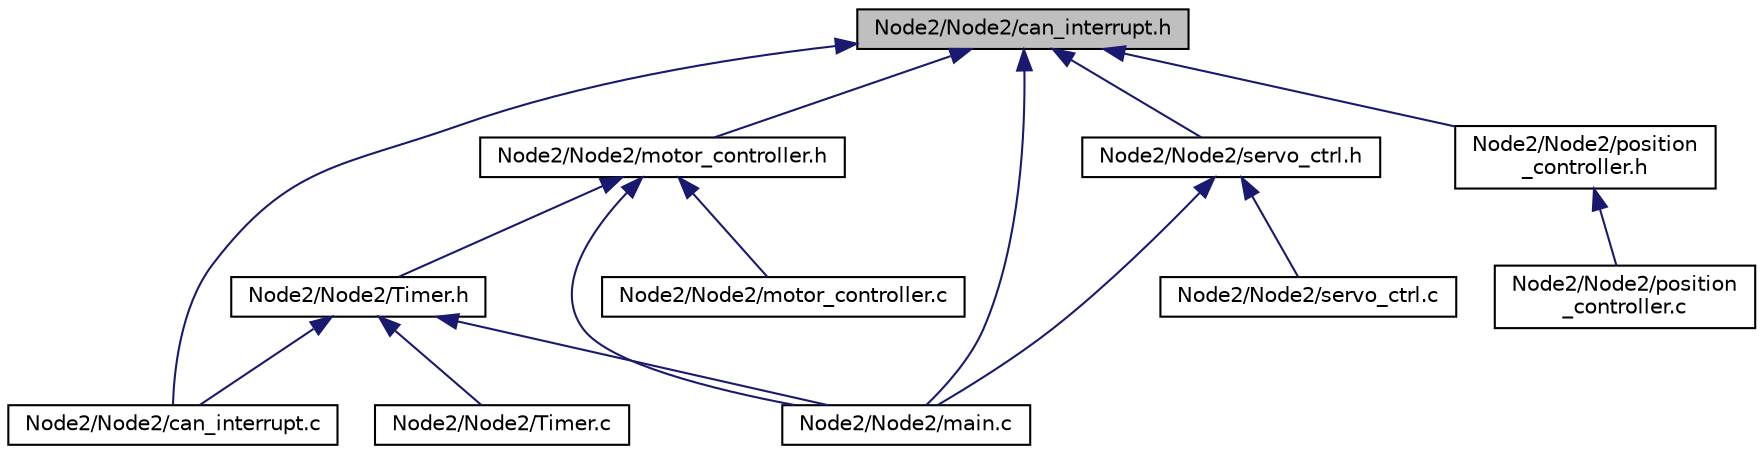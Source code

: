 digraph "Node2/Node2/can_interrupt.h"
{
  edge [fontname="Helvetica",fontsize="10",labelfontname="Helvetica",labelfontsize="10"];
  node [fontname="Helvetica",fontsize="10",shape=record];
  Node2 [label="Node2/Node2/can_interrupt.h",height=0.2,width=0.4,color="black", fillcolor="grey75", style="filled", fontcolor="black"];
  Node2 -> Node3 [dir="back",color="midnightblue",fontsize="10",style="solid",fontname="Helvetica"];
  Node3 [label="Node2/Node2/can_interrupt.c",height=0.2,width=0.4,color="black", fillcolor="white", style="filled",URL="$can__interrupt_8c_source.html"];
  Node2 -> Node4 [dir="back",color="midnightblue",fontsize="10",style="solid",fontname="Helvetica"];
  Node4 [label="Node2/Node2/motor_controller.h",height=0.2,width=0.4,color="black", fillcolor="white", style="filled",URL="$motor__controller_8h.html",tooltip="Library for using motor controller. "];
  Node4 -> Node5 [dir="back",color="midnightblue",fontsize="10",style="solid",fontname="Helvetica"];
  Node5 [label="Node2/Node2/Timer.h",height=0.2,width=0.4,color="black", fillcolor="white", style="filled",URL="$Timer_8h.html",tooltip="Library for using timers. "];
  Node5 -> Node3 [dir="back",color="midnightblue",fontsize="10",style="solid",fontname="Helvetica"];
  Node5 -> Node6 [dir="back",color="midnightblue",fontsize="10",style="solid",fontname="Helvetica"];
  Node6 [label="Node2/Node2/main.c",height=0.2,width=0.4,color="black", fillcolor="white", style="filled",URL="$Node2_2Node2_2main_8c_source.html"];
  Node5 -> Node7 [dir="back",color="midnightblue",fontsize="10",style="solid",fontname="Helvetica"];
  Node7 [label="Node2/Node2/Timer.c",height=0.2,width=0.4,color="black", fillcolor="white", style="filled",URL="$Timer_8c_source.html"];
  Node4 -> Node6 [dir="back",color="midnightblue",fontsize="10",style="solid",fontname="Helvetica"];
  Node4 -> Node8 [dir="back",color="midnightblue",fontsize="10",style="solid",fontname="Helvetica"];
  Node8 [label="Node2/Node2/motor_controller.c",height=0.2,width=0.4,color="black", fillcolor="white", style="filled",URL="$motor__controller_8c_source.html"];
  Node2 -> Node6 [dir="back",color="midnightblue",fontsize="10",style="solid",fontname="Helvetica"];
  Node2 -> Node9 [dir="back",color="midnightblue",fontsize="10",style="solid",fontname="Helvetica"];
  Node9 [label="Node2/Node2/servo_ctrl.h",height=0.2,width=0.4,color="black", fillcolor="white", style="filled",URL="$servo__ctrl_8h.html",tooltip="Library for using servo motor. "];
  Node9 -> Node6 [dir="back",color="midnightblue",fontsize="10",style="solid",fontname="Helvetica"];
  Node9 -> Node10 [dir="back",color="midnightblue",fontsize="10",style="solid",fontname="Helvetica"];
  Node10 [label="Node2/Node2/servo_ctrl.c",height=0.2,width=0.4,color="black", fillcolor="white", style="filled",URL="$servo__ctrl_8c_source.html"];
  Node2 -> Node11 [dir="back",color="midnightblue",fontsize="10",style="solid",fontname="Helvetica"];
  Node11 [label="Node2/Node2/position\l_controller.h",height=0.2,width=0.4,color="black", fillcolor="white", style="filled",URL="$position__controller_8h_source.html"];
  Node11 -> Node12 [dir="back",color="midnightblue",fontsize="10",style="solid",fontname="Helvetica"];
  Node12 [label="Node2/Node2/position\l_controller.c",height=0.2,width=0.4,color="black", fillcolor="white", style="filled",URL="$position__controller_8c_source.html"];
}
